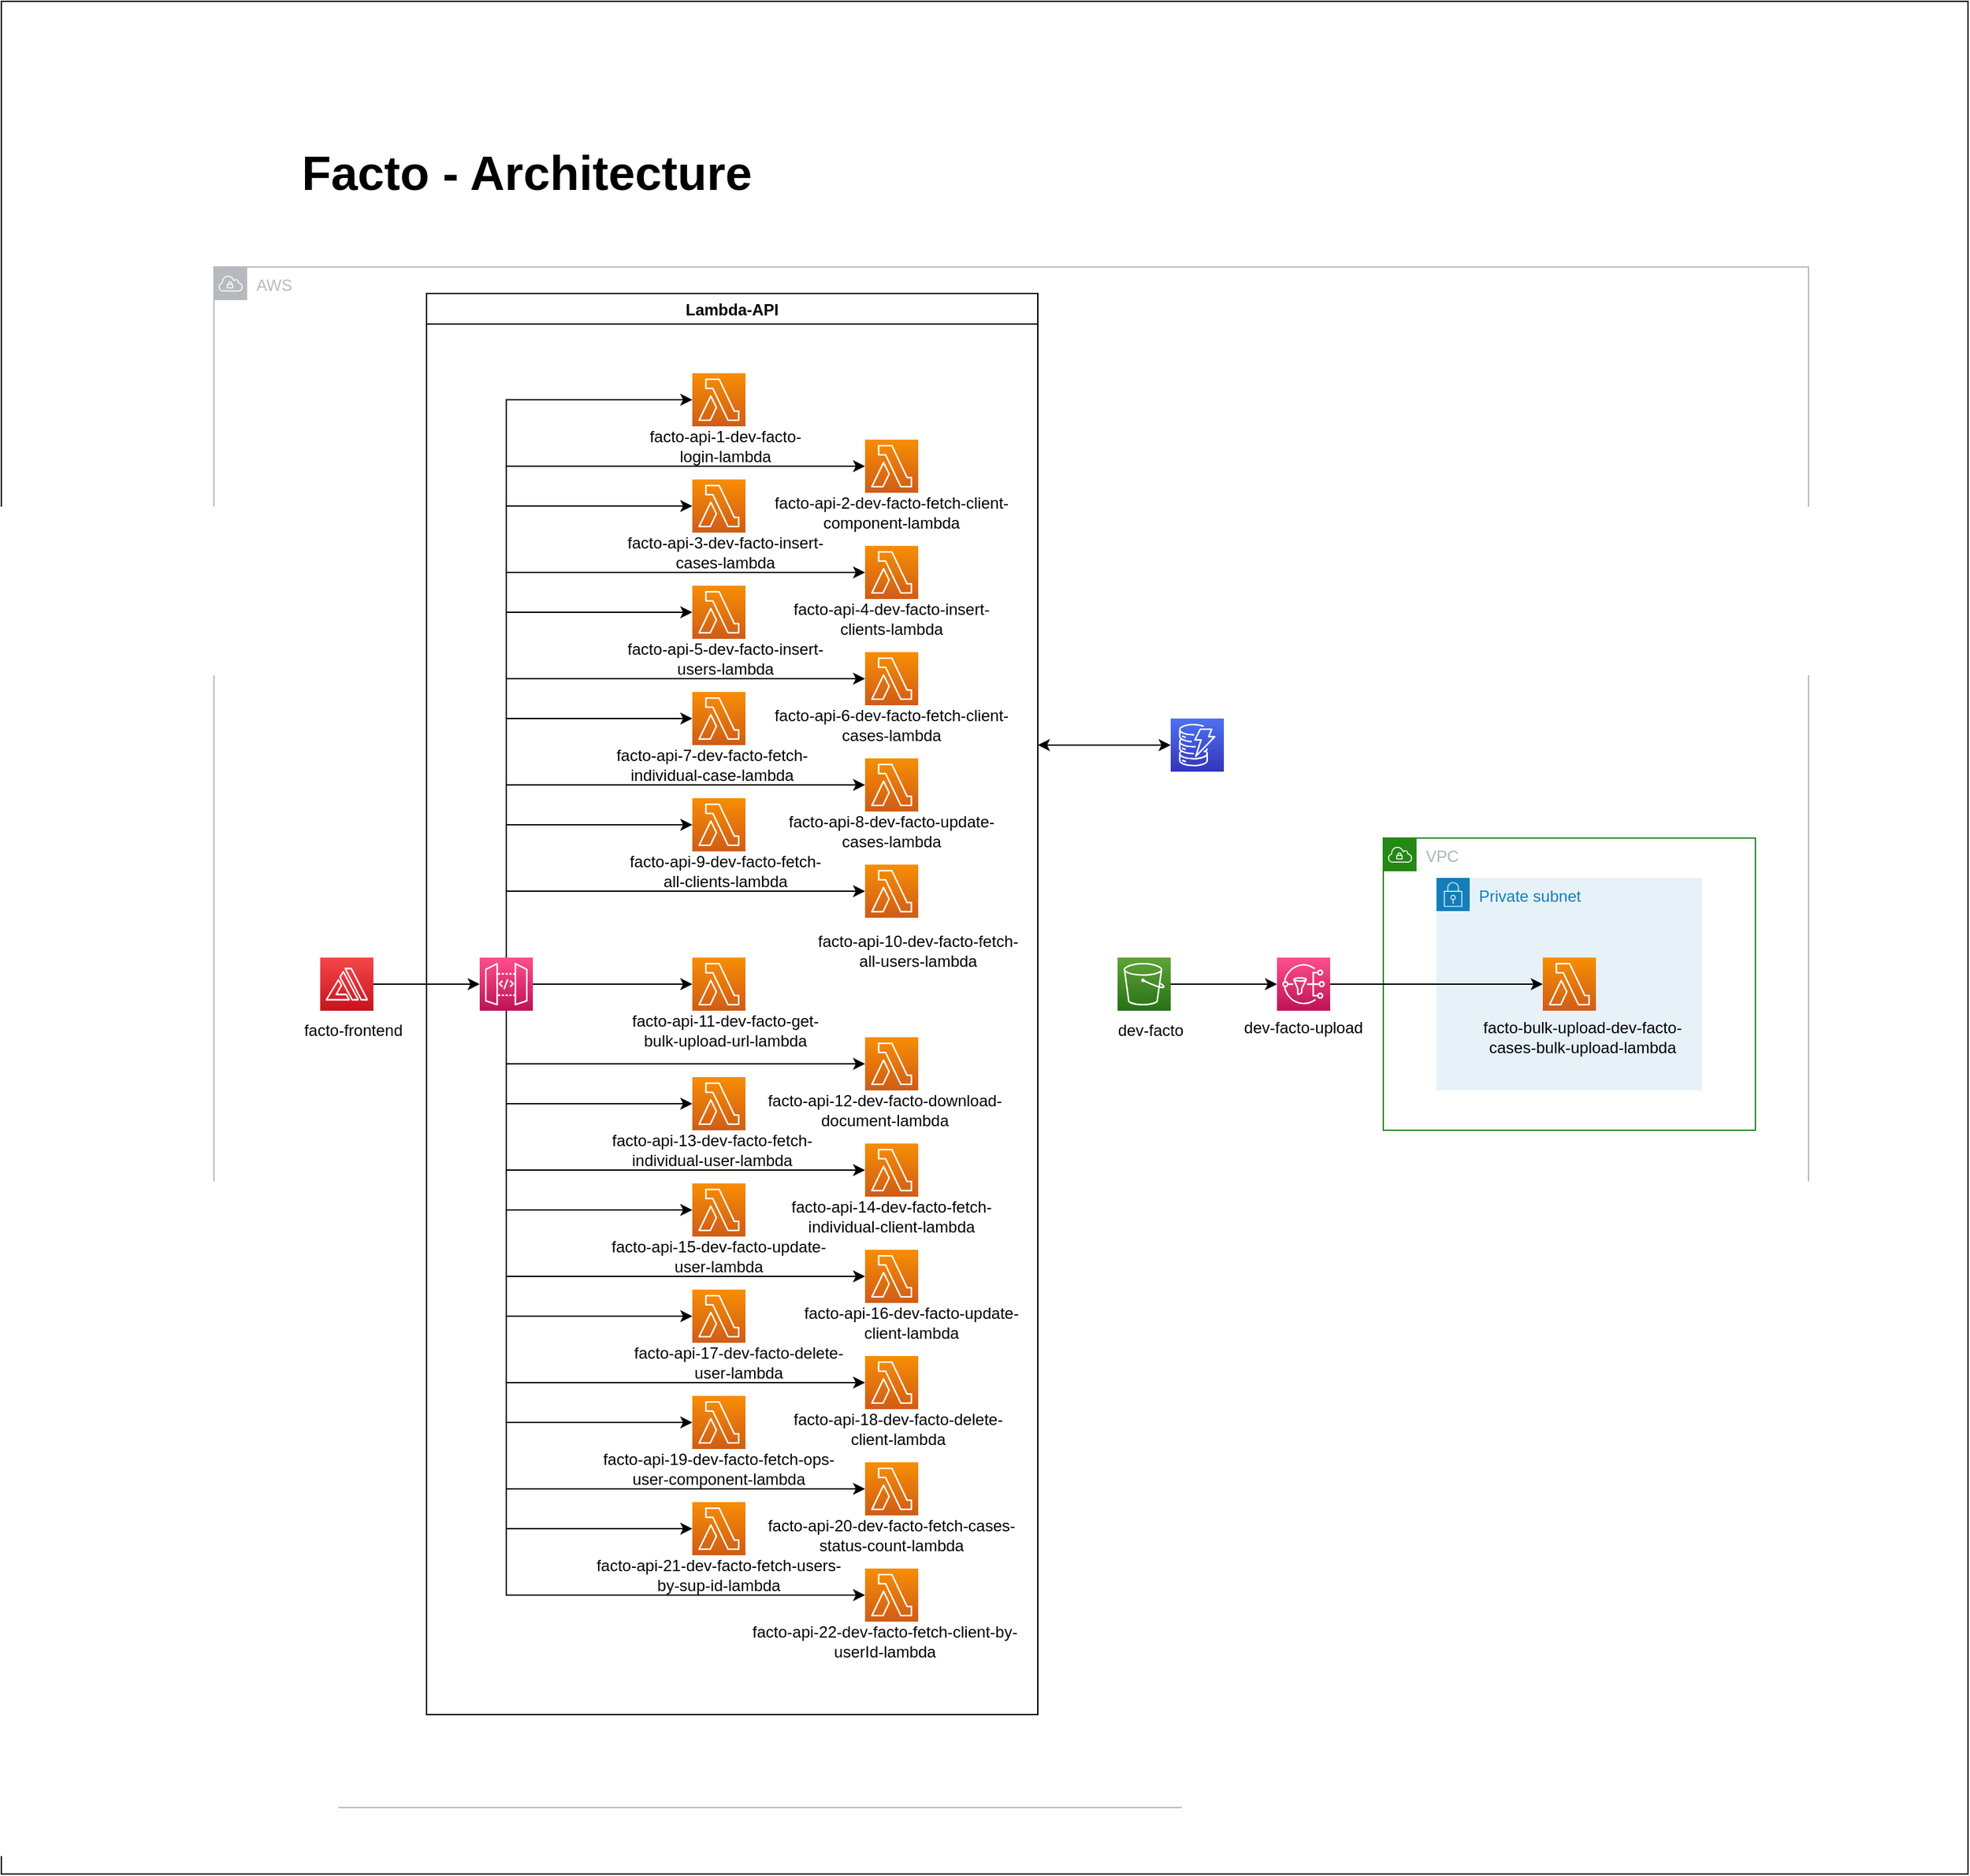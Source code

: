 <mxfile version="20.2.7" type="github">
  <diagram id="A2XSHuqJlMq8rNMNuziP" name="Page-1">
    <mxGraphModel dx="3415" dy="1758" grid="1" gridSize="10" guides="1" tooltips="1" connect="1" arrows="1" fold="1" page="0" pageScale="1" pageWidth="1100" pageHeight="1100" background="#FFFFFF" math="0" shadow="0">
      <root>
        <mxCell id="0" />
        <mxCell id="1" parent="0" />
        <mxCell id="5oaeEAeBF5l6Jmh7AZM0-8" style="edgeStyle=orthogonalEdgeStyle;rounded=0;orthogonalLoop=1;jettySize=auto;html=1;exitX=1;exitY=0.5;exitDx=0;exitDy=0;exitPerimeter=0;entryX=0;entryY=0.5;entryDx=0;entryDy=0;entryPerimeter=0;" edge="1" parent="1" source="ZJu1gmb1K3_EzXzDdYMx-19" target="ZJu1gmb1K3_EzXzDdYMx-107">
          <mxGeometry relative="1" as="geometry" />
        </mxCell>
        <mxCell id="5oaeEAeBF5l6Jmh7AZM0-11" value="" style="rounded=0;whiteSpace=wrap;html=1;fontSize=36;" vertex="1" parent="1">
          <mxGeometry x="40" y="-40" width="1480" height="1410" as="geometry" />
        </mxCell>
        <object label="AWS" id="ZJu1gmb1K3_EzXzDdYMx-7">
          <mxCell parent="0" />
        </object>
        <mxCell id="ZJu1gmb1K3_EzXzDdYMx-51" value="AWS" style="sketch=0;outlineConnect=0;gradientColor=none;html=1;whiteSpace=wrap;fontSize=12;fontStyle=0;shape=mxgraph.aws4.group;grIcon=mxgraph.aws4.group_vpc;strokeColor=#B6BABF;fillColor=none;verticalAlign=top;align=left;spacingLeft=30;fontColor=#B6BABF;dashed=0;" parent="ZJu1gmb1K3_EzXzDdYMx-7" vertex="1">
          <mxGeometry x="200" y="160" width="1200" height="1160" as="geometry" />
        </mxCell>
        <mxCell id="5oaeEAeBF5l6Jmh7AZM0-14" value="&lt;h1&gt;&lt;font style=&quot;font-size: 36px;&quot;&gt;Facto - Architecture&lt;/font&gt;&lt;/h1&gt;" style="text;strokeColor=none;fillColor=none;html=1;fontSize=24;fontStyle=1;verticalAlign=middle;align=center;" vertex="1" parent="ZJu1gmb1K3_EzXzDdYMx-7">
          <mxGeometry x="200" y="40" width="470" height="90" as="geometry" />
        </mxCell>
        <object label="VPC,Subnet,SG" id="ZJu1gmb1K3_EzXzDdYMx-52">
          <mxCell parent="0" />
        </object>
        <mxCell id="ZJu1gmb1K3_EzXzDdYMx-58" value="VPC" style="points=[[0,0],[0.25,0],[0.5,0],[0.75,0],[1,0],[1,0.25],[1,0.5],[1,0.75],[1,1],[0.75,1],[0.5,1],[0.25,1],[0,1],[0,0.75],[0,0.5],[0,0.25]];outlineConnect=0;gradientColor=none;html=1;whiteSpace=wrap;fontSize=12;fontStyle=0;container=1;pointerEvents=0;collapsible=0;recursiveResize=0;shape=mxgraph.aws4.group;grIcon=mxgraph.aws4.group_vpc;strokeColor=#248814;fillColor=none;verticalAlign=top;align=left;spacingLeft=30;fontColor=#AAB7B8;dashed=0;" parent="ZJu1gmb1K3_EzXzDdYMx-52" vertex="1">
          <mxGeometry x="1080" y="590" width="280" height="220" as="geometry" />
        </mxCell>
        <mxCell id="ZJu1gmb1K3_EzXzDdYMx-59" value="Private subnet" style="points=[[0,0],[0.25,0],[0.5,0],[0.75,0],[1,0],[1,0.25],[1,0.5],[1,0.75],[1,1],[0.75,1],[0.5,1],[0.25,1],[0,1],[0,0.75],[0,0.5],[0,0.25]];outlineConnect=0;gradientColor=none;html=1;whiteSpace=wrap;fontSize=12;fontStyle=0;container=1;pointerEvents=0;collapsible=0;recursiveResize=0;shape=mxgraph.aws4.group;grIcon=mxgraph.aws4.group_security_group;grStroke=0;strokeColor=#147EBA;fillColor=#E6F2F8;verticalAlign=top;align=left;spacingLeft=30;fontColor=#147EBA;dashed=0;" parent="ZJu1gmb1K3_EzXzDdYMx-58" vertex="1">
          <mxGeometry x="40" y="30" width="200" height="160" as="geometry" />
        </mxCell>
        <mxCell id="ZJu1gmb1K3_EzXzDdYMx-62" value="" style="sketch=0;points=[[0,0,0],[0.25,0,0],[0.5,0,0],[0.75,0,0],[1,0,0],[0,1,0],[0.25,1,0],[0.5,1,0],[0.75,1,0],[1,1,0],[0,0.25,0],[0,0.5,0],[0,0.75,0],[1,0.25,0],[1,0.5,0],[1,0.75,0]];outlineConnect=0;fontColor=#232F3E;gradientColor=#F78E04;gradientDirection=north;fillColor=#D05C17;strokeColor=#ffffff;dashed=0;verticalLabelPosition=bottom;verticalAlign=top;align=center;html=1;fontSize=12;fontStyle=0;aspect=fixed;shape=mxgraph.aws4.resourceIcon;resIcon=mxgraph.aws4.lambda;" parent="ZJu1gmb1K3_EzXzDdYMx-59" vertex="1">
          <mxGeometry x="80" y="60" width="40" height="40" as="geometry" />
        </mxCell>
        <mxCell id="ZJu1gmb1K3_EzXzDdYMx-63" value="facto-bulk-upload-dev-facto-cases-bulk-upload-lambda" style="text;html=1;strokeColor=none;fillColor=none;align=center;verticalAlign=middle;whiteSpace=wrap;rounded=0;" parent="ZJu1gmb1K3_EzXzDdYMx-59" vertex="1">
          <mxGeometry x="30" y="105" width="160" height="30" as="geometry" />
        </mxCell>
        <object label="Lambda-api" id="ZJu1gmb1K3_EzXzDdYMx-8">
          <mxCell parent="0" />
        </object>
        <mxCell id="ZJu1gmb1K3_EzXzDdYMx-9" value="" style="sketch=0;points=[[0,0,0],[0.25,0,0],[0.5,0,0],[0.75,0,0],[1,0,0],[0,1,0],[0.25,1,0],[0.5,1,0],[0.75,1,0],[1,1,0],[0,0.25,0],[0,0.5,0],[0,0.75,0],[1,0.25,0],[1,0.5,0],[1,0.75,0]];outlineConnect=0;fontColor=#232F3E;gradientColor=#F78E04;gradientDirection=north;fillColor=#D05C17;strokeColor=#ffffff;dashed=0;verticalLabelPosition=bottom;verticalAlign=top;align=center;html=1;fontSize=12;fontStyle=0;aspect=fixed;shape=mxgraph.aws4.resourceIcon;resIcon=mxgraph.aws4.lambda;" parent="ZJu1gmb1K3_EzXzDdYMx-8" vertex="1">
          <mxGeometry x="560" y="240" width="40" height="40" as="geometry" />
        </mxCell>
        <mxCell id="ZJu1gmb1K3_EzXzDdYMx-10" value="" style="sketch=0;points=[[0,0,0],[0.25,0,0],[0.5,0,0],[0.75,0,0],[1,0,0],[0,1,0],[0.25,1,0],[0.5,1,0],[0.75,1,0],[1,1,0],[0,0.25,0],[0,0.5,0],[0,0.75,0],[1,0.25,0],[1,0.5,0],[1,0.75,0]];outlineConnect=0;fontColor=#232F3E;gradientColor=#F78E04;gradientDirection=north;fillColor=#D05C17;strokeColor=#ffffff;dashed=0;verticalLabelPosition=bottom;verticalAlign=top;align=center;html=1;fontSize=12;fontStyle=0;aspect=fixed;shape=mxgraph.aws4.resourceIcon;resIcon=mxgraph.aws4.lambda;" parent="ZJu1gmb1K3_EzXzDdYMx-8" vertex="1">
          <mxGeometry x="690" y="290" width="40" height="40" as="geometry" />
        </mxCell>
        <mxCell id="ZJu1gmb1K3_EzXzDdYMx-11" value="" style="sketch=0;points=[[0,0,0],[0.25,0,0],[0.5,0,0],[0.75,0,0],[1,0,0],[0,1,0],[0.25,1,0],[0.5,1,0],[0.75,1,0],[1,1,0],[0,0.25,0],[0,0.5,0],[0,0.75,0],[1,0.25,0],[1,0.5,0],[1,0.75,0]];outlineConnect=0;fontColor=#232F3E;gradientColor=#F78E04;gradientDirection=north;fillColor=#D05C17;strokeColor=#ffffff;dashed=0;verticalLabelPosition=bottom;verticalAlign=top;align=center;html=1;fontSize=12;fontStyle=0;aspect=fixed;shape=mxgraph.aws4.resourceIcon;resIcon=mxgraph.aws4.lambda;" parent="ZJu1gmb1K3_EzXzDdYMx-8" vertex="1">
          <mxGeometry x="560" y="320" width="40" height="40" as="geometry" />
        </mxCell>
        <mxCell id="ZJu1gmb1K3_EzXzDdYMx-12" value="" style="sketch=0;points=[[0,0,0],[0.25,0,0],[0.5,0,0],[0.75,0,0],[1,0,0],[0,1,0],[0.25,1,0],[0.5,1,0],[0.75,1,0],[1,1,0],[0,0.25,0],[0,0.5,0],[0,0.75,0],[1,0.25,0],[1,0.5,0],[1,0.75,0]];outlineConnect=0;fontColor=#232F3E;gradientColor=#F78E04;gradientDirection=north;fillColor=#D05C17;strokeColor=#ffffff;dashed=0;verticalLabelPosition=bottom;verticalAlign=top;align=center;html=1;fontSize=12;fontStyle=0;aspect=fixed;shape=mxgraph.aws4.resourceIcon;resIcon=mxgraph.aws4.lambda;" parent="ZJu1gmb1K3_EzXzDdYMx-8" vertex="1">
          <mxGeometry x="690" y="370" width="40" height="40" as="geometry" />
        </mxCell>
        <mxCell id="ZJu1gmb1K3_EzXzDdYMx-13" value="" style="sketch=0;points=[[0,0,0],[0.25,0,0],[0.5,0,0],[0.75,0,0],[1,0,0],[0,1,0],[0.25,1,0],[0.5,1,0],[0.75,1,0],[1,1,0],[0,0.25,0],[0,0.5,0],[0,0.75,0],[1,0.25,0],[1,0.5,0],[1,0.75,0]];outlineConnect=0;fontColor=#232F3E;gradientColor=#F78E04;gradientDirection=north;fillColor=#D05C17;strokeColor=#ffffff;dashed=0;verticalLabelPosition=bottom;verticalAlign=top;align=center;html=1;fontSize=12;fontStyle=0;aspect=fixed;shape=mxgraph.aws4.resourceIcon;resIcon=mxgraph.aws4.lambda;" parent="ZJu1gmb1K3_EzXzDdYMx-8" vertex="1">
          <mxGeometry x="560" y="400" width="40" height="40" as="geometry" />
        </mxCell>
        <mxCell id="ZJu1gmb1K3_EzXzDdYMx-14" value="" style="sketch=0;points=[[0,0,0],[0.25,0,0],[0.5,0,0],[0.75,0,0],[1,0,0],[0,1,0],[0.25,1,0],[0.5,1,0],[0.75,1,0],[1,1,0],[0,0.25,0],[0,0.5,0],[0,0.75,0],[1,0.25,0],[1,0.5,0],[1,0.75,0]];outlineConnect=0;fontColor=#232F3E;gradientColor=#F78E04;gradientDirection=north;fillColor=#D05C17;strokeColor=#ffffff;dashed=0;verticalLabelPosition=bottom;verticalAlign=top;align=center;html=1;fontSize=12;fontStyle=0;aspect=fixed;shape=mxgraph.aws4.resourceIcon;resIcon=mxgraph.aws4.lambda;" parent="ZJu1gmb1K3_EzXzDdYMx-8" vertex="1">
          <mxGeometry x="690" y="450" width="40" height="40" as="geometry" />
        </mxCell>
        <mxCell id="ZJu1gmb1K3_EzXzDdYMx-15" value="" style="sketch=0;points=[[0,0,0],[0.25,0,0],[0.5,0,0],[0.75,0,0],[1,0,0],[0,1,0],[0.25,1,0],[0.5,1,0],[0.75,1,0],[1,1,0],[0,0.25,0],[0,0.5,0],[0,0.75,0],[1,0.25,0],[1,0.5,0],[1,0.75,0]];outlineConnect=0;fontColor=#232F3E;gradientColor=#F78E04;gradientDirection=north;fillColor=#D05C17;strokeColor=#ffffff;dashed=0;verticalLabelPosition=bottom;verticalAlign=top;align=center;html=1;fontSize=12;fontStyle=0;aspect=fixed;shape=mxgraph.aws4.resourceIcon;resIcon=mxgraph.aws4.lambda;" parent="ZJu1gmb1K3_EzXzDdYMx-8" vertex="1">
          <mxGeometry x="560" y="480" width="40" height="40" as="geometry" />
        </mxCell>
        <mxCell id="ZJu1gmb1K3_EzXzDdYMx-16" value="" style="sketch=0;points=[[0,0,0],[0.25,0,0],[0.5,0,0],[0.75,0,0],[1,0,0],[0,1,0],[0.25,1,0],[0.5,1,0],[0.75,1,0],[1,1,0],[0,0.25,0],[0,0.5,0],[0,0.75,0],[1,0.25,0],[1,0.5,0],[1,0.75,0]];outlineConnect=0;fontColor=#232F3E;gradientColor=#F78E04;gradientDirection=north;fillColor=#D05C17;strokeColor=#ffffff;dashed=0;verticalLabelPosition=bottom;verticalAlign=top;align=center;html=1;fontSize=12;fontStyle=0;aspect=fixed;shape=mxgraph.aws4.resourceIcon;resIcon=mxgraph.aws4.lambda;" parent="ZJu1gmb1K3_EzXzDdYMx-8" vertex="1">
          <mxGeometry x="690" y="530" width="40" height="40" as="geometry" />
        </mxCell>
        <mxCell id="ZJu1gmb1K3_EzXzDdYMx-17" value="" style="sketch=0;points=[[0,0,0],[0.25,0,0],[0.5,0,0],[0.75,0,0],[1,0,0],[0,1,0],[0.25,1,0],[0.5,1,0],[0.75,1,0],[1,1,0],[0,0.25,0],[0,0.5,0],[0,0.75,0],[1,0.25,0],[1,0.5,0],[1,0.75,0]];outlineConnect=0;fontColor=#232F3E;gradientColor=#F78E04;gradientDirection=north;fillColor=#D05C17;strokeColor=#ffffff;dashed=0;verticalLabelPosition=bottom;verticalAlign=top;align=center;html=1;fontSize=12;fontStyle=0;aspect=fixed;shape=mxgraph.aws4.resourceIcon;resIcon=mxgraph.aws4.lambda;" parent="ZJu1gmb1K3_EzXzDdYMx-8" vertex="1">
          <mxGeometry x="560" y="560" width="40" height="40" as="geometry" />
        </mxCell>
        <mxCell id="ZJu1gmb1K3_EzXzDdYMx-18" value="" style="sketch=0;points=[[0,0,0],[0.25,0,0],[0.5,0,0],[0.75,0,0],[1,0,0],[0,1,0],[0.25,1,0],[0.5,1,0],[0.75,1,0],[1,1,0],[0,0.25,0],[0,0.5,0],[0,0.75,0],[1,0.25,0],[1,0.5,0],[1,0.75,0]];outlineConnect=0;fontColor=#232F3E;gradientColor=#F78E04;gradientDirection=north;fillColor=#D05C17;strokeColor=#ffffff;dashed=0;verticalLabelPosition=bottom;verticalAlign=top;align=center;html=1;fontSize=12;fontStyle=0;aspect=fixed;shape=mxgraph.aws4.resourceIcon;resIcon=mxgraph.aws4.lambda;" parent="ZJu1gmb1K3_EzXzDdYMx-8" vertex="1">
          <mxGeometry x="690" y="610" width="40" height="40" as="geometry" />
        </mxCell>
        <mxCell id="ZJu1gmb1K3_EzXzDdYMx-42" value="facto-api-6-dev-facto-fetch-client-cases-lambda" style="text;html=1;strokeColor=none;fillColor=none;align=center;verticalAlign=middle;whiteSpace=wrap;rounded=0;" parent="ZJu1gmb1K3_EzXzDdYMx-8" vertex="1">
          <mxGeometry x="620" y="490" width="180" height="30" as="geometry" />
        </mxCell>
        <mxCell id="ZJu1gmb1K3_EzXzDdYMx-44" value="facto-api-9-dev-facto-fetch-all-clients-lambda" style="text;html=1;strokeColor=none;fillColor=none;align=center;verticalAlign=middle;whiteSpace=wrap;rounded=0;" parent="ZJu1gmb1K3_EzXzDdYMx-8" vertex="1">
          <mxGeometry x="505" y="600" width="160" height="30" as="geometry" />
        </mxCell>
        <mxCell id="ZJu1gmb1K3_EzXzDdYMx-46" value="facto-api-2-dev-facto-fetch-client-component-lambda" style="text;html=1;strokeColor=none;fillColor=none;align=center;verticalAlign=middle;whiteSpace=wrap;rounded=0;" parent="ZJu1gmb1K3_EzXzDdYMx-8" vertex="1">
          <mxGeometry x="620" y="330" width="180" height="30" as="geometry" />
        </mxCell>
        <mxCell id="ZJu1gmb1K3_EzXzDdYMx-47" value="facto-api-3-dev-facto-insert-cases-lambda" style="text;html=1;strokeColor=none;fillColor=none;align=center;verticalAlign=middle;whiteSpace=wrap;rounded=0;" parent="ZJu1gmb1K3_EzXzDdYMx-8" vertex="1">
          <mxGeometry x="505" y="360" width="160" height="30" as="geometry" />
        </mxCell>
        <mxCell id="ZJu1gmb1K3_EzXzDdYMx-48" value="facto-api-5-dev-facto-insert-users-lambda" style="text;html=1;strokeColor=none;fillColor=none;align=center;verticalAlign=middle;whiteSpace=wrap;rounded=0;" parent="ZJu1gmb1K3_EzXzDdYMx-8" vertex="1">
          <mxGeometry x="500" y="440" width="170" height="30" as="geometry" />
        </mxCell>
        <mxCell id="ZJu1gmb1K3_EzXzDdYMx-49" value="facto-api-4-dev-facto-insert-clients-lambda" style="text;html=1;strokeColor=none;fillColor=none;align=center;verticalAlign=middle;whiteSpace=wrap;rounded=0;" parent="ZJu1gmb1K3_EzXzDdYMx-8" vertex="1">
          <mxGeometry x="620" y="410" width="180" height="30" as="geometry" />
        </mxCell>
        <mxCell id="ZJu1gmb1K3_EzXzDdYMx-50" value="facto-api-1-dev-facto-login-lambda" style="text;html=1;strokeColor=none;fillColor=none;align=center;verticalAlign=middle;whiteSpace=wrap;rounded=0;" parent="ZJu1gmb1K3_EzXzDdYMx-8" vertex="1">
          <mxGeometry x="520" y="280" width="130" height="30" as="geometry" />
        </mxCell>
        <mxCell id="ZJu1gmb1K3_EzXzDdYMx-64" style="edgeStyle=orthogonalEdgeStyle;rounded=0;orthogonalLoop=1;jettySize=auto;html=1;exitX=0.5;exitY=0;exitDx=0;exitDy=0;exitPerimeter=0;entryX=0;entryY=0.5;entryDx=0;entryDy=0;entryPerimeter=0;" parent="ZJu1gmb1K3_EzXzDdYMx-8" source="2r4Qx-0JEMyAotbG9rfD-11" target="ZJu1gmb1K3_EzXzDdYMx-17" edge="1">
          <mxGeometry relative="1" as="geometry" />
        </mxCell>
        <mxCell id="ZJu1gmb1K3_EzXzDdYMx-65" style="edgeStyle=orthogonalEdgeStyle;rounded=0;orthogonalLoop=1;jettySize=auto;html=1;exitX=0.5;exitY=0;exitDx=0;exitDy=0;exitPerimeter=0;entryX=0;entryY=0.5;entryDx=0;entryDy=0;entryPerimeter=0;" parent="ZJu1gmb1K3_EzXzDdYMx-8" source="2r4Qx-0JEMyAotbG9rfD-11" target="ZJu1gmb1K3_EzXzDdYMx-15" edge="1">
          <mxGeometry relative="1" as="geometry" />
        </mxCell>
        <mxCell id="ZJu1gmb1K3_EzXzDdYMx-70" style="edgeStyle=orthogonalEdgeStyle;rounded=0;orthogonalLoop=1;jettySize=auto;html=1;exitX=0.5;exitY=0;exitDx=0;exitDy=0;exitPerimeter=0;entryX=0;entryY=0.5;entryDx=0;entryDy=0;entryPerimeter=0;" parent="ZJu1gmb1K3_EzXzDdYMx-8" source="2r4Qx-0JEMyAotbG9rfD-11" target="ZJu1gmb1K3_EzXzDdYMx-13" edge="1">
          <mxGeometry relative="1" as="geometry" />
        </mxCell>
        <mxCell id="ZJu1gmb1K3_EzXzDdYMx-78" style="edgeStyle=orthogonalEdgeStyle;rounded=0;orthogonalLoop=1;jettySize=auto;html=1;exitX=0.5;exitY=0;exitDx=0;exitDy=0;exitPerimeter=0;entryX=0;entryY=0.5;entryDx=0;entryDy=0;entryPerimeter=0;" parent="ZJu1gmb1K3_EzXzDdYMx-8" source="2r4Qx-0JEMyAotbG9rfD-11" target="ZJu1gmb1K3_EzXzDdYMx-11" edge="1">
          <mxGeometry relative="1" as="geometry" />
        </mxCell>
        <mxCell id="ZJu1gmb1K3_EzXzDdYMx-79" style="edgeStyle=orthogonalEdgeStyle;rounded=0;orthogonalLoop=1;jettySize=auto;html=1;exitX=0.5;exitY=0;exitDx=0;exitDy=0;exitPerimeter=0;entryX=0;entryY=0.5;entryDx=0;entryDy=0;entryPerimeter=0;" parent="ZJu1gmb1K3_EzXzDdYMx-8" source="2r4Qx-0JEMyAotbG9rfD-11" target="ZJu1gmb1K3_EzXzDdYMx-9" edge="1">
          <mxGeometry relative="1" as="geometry" />
        </mxCell>
        <mxCell id="ZJu1gmb1K3_EzXzDdYMx-91" style="edgeStyle=orthogonalEdgeStyle;rounded=0;orthogonalLoop=1;jettySize=auto;html=1;exitX=0.5;exitY=0;exitDx=0;exitDy=0;exitPerimeter=0;entryX=0;entryY=0.5;entryDx=0;entryDy=0;entryPerimeter=0;" parent="ZJu1gmb1K3_EzXzDdYMx-8" source="2r4Qx-0JEMyAotbG9rfD-11" target="ZJu1gmb1K3_EzXzDdYMx-16" edge="1">
          <mxGeometry relative="1" as="geometry" />
        </mxCell>
        <mxCell id="ZJu1gmb1K3_EzXzDdYMx-93" style="edgeStyle=orthogonalEdgeStyle;rounded=0;orthogonalLoop=1;jettySize=auto;html=1;exitX=0.5;exitY=0;exitDx=0;exitDy=0;exitPerimeter=0;entryX=0;entryY=0.5;entryDx=0;entryDy=0;entryPerimeter=0;" parent="ZJu1gmb1K3_EzXzDdYMx-8" source="2r4Qx-0JEMyAotbG9rfD-11" target="ZJu1gmb1K3_EzXzDdYMx-14" edge="1">
          <mxGeometry relative="1" as="geometry" />
        </mxCell>
        <mxCell id="ZJu1gmb1K3_EzXzDdYMx-94" style="edgeStyle=orthogonalEdgeStyle;rounded=0;orthogonalLoop=1;jettySize=auto;html=1;exitX=0.5;exitY=0;exitDx=0;exitDy=0;exitPerimeter=0;entryX=0;entryY=0.5;entryDx=0;entryDy=0;entryPerimeter=0;" parent="ZJu1gmb1K3_EzXzDdYMx-8" source="2r4Qx-0JEMyAotbG9rfD-11" target="ZJu1gmb1K3_EzXzDdYMx-12" edge="1">
          <mxGeometry relative="1" as="geometry" />
        </mxCell>
        <mxCell id="ZJu1gmb1K3_EzXzDdYMx-95" style="edgeStyle=orthogonalEdgeStyle;rounded=0;orthogonalLoop=1;jettySize=auto;html=1;exitX=0.5;exitY=0;exitDx=0;exitDy=0;exitPerimeter=0;entryX=0;entryY=0.5;entryDx=0;entryDy=0;entryPerimeter=0;" parent="ZJu1gmb1K3_EzXzDdYMx-8" source="2r4Qx-0JEMyAotbG9rfD-11" target="ZJu1gmb1K3_EzXzDdYMx-10" edge="1">
          <mxGeometry relative="1" as="geometry" />
        </mxCell>
        <mxCell id="ZJu1gmb1K3_EzXzDdYMx-102" value="Lambda-API" style="swimlane;" parent="ZJu1gmb1K3_EzXzDdYMx-8" vertex="1">
          <mxGeometry x="360" y="180" width="460" height="1070" as="geometry" />
        </mxCell>
        <mxCell id="2r4Qx-0JEMyAotbG9rfD-3" style="edgeStyle=orthogonalEdgeStyle;rounded=0;orthogonalLoop=1;jettySize=auto;html=1;exitX=1;exitY=0.5;exitDx=0;exitDy=0;exitPerimeter=0;entryX=0;entryY=0.5;entryDx=0;entryDy=0;entryPerimeter=0;" parent="ZJu1gmb1K3_EzXzDdYMx-102" source="2r4Qx-0JEMyAotbG9rfD-1" target="2r4Qx-0JEMyAotbG9rfD-11" edge="1">
          <mxGeometry relative="1" as="geometry">
            <mxPoint x="35" y="480" as="targetPoint" />
          </mxGeometry>
        </mxCell>
        <mxCell id="5oaeEAeBF5l6Jmh7AZM0-6" style="edgeStyle=orthogonalEdgeStyle;rounded=0;orthogonalLoop=1;jettySize=auto;html=1;exitX=0.5;exitY=1;exitDx=0;exitDy=0;exitPerimeter=0;entryX=0;entryY=0.5;entryDx=0;entryDy=0;entryPerimeter=0;" edge="1" parent="ZJu1gmb1K3_EzXzDdYMx-102" source="2r4Qx-0JEMyAotbG9rfD-11" target="ZJu1gmb1K3_EzXzDdYMx-23">
          <mxGeometry relative="1" as="geometry" />
        </mxCell>
        <mxCell id="5oaeEAeBF5l6Jmh7AZM0-7" style="edgeStyle=orthogonalEdgeStyle;rounded=0;orthogonalLoop=1;jettySize=auto;html=1;exitX=0.5;exitY=1;exitDx=0;exitDy=0;exitPerimeter=0;entryX=0;entryY=0.5;entryDx=0;entryDy=0;entryPerimeter=0;" edge="1" parent="ZJu1gmb1K3_EzXzDdYMx-102" source="2r4Qx-0JEMyAotbG9rfD-11" target="5oaeEAeBF5l6Jmh7AZM0-2">
          <mxGeometry relative="1" as="geometry" />
        </mxCell>
        <mxCell id="2r4Qx-0JEMyAotbG9rfD-11" value="" style="sketch=0;points=[[0,0,0],[0.25,0,0],[0.5,0,0],[0.75,0,0],[1,0,0],[0,1,0],[0.25,1,0],[0.5,1,0],[0.75,1,0],[1,1,0],[0,0.25,0],[0,0.5,0],[0,0.75,0],[1,0.25,0],[1,0.5,0],[1,0.75,0]];outlineConnect=0;fontColor=#232F3E;gradientColor=#FF4F8B;gradientDirection=north;fillColor=#BC1356;strokeColor=#ffffff;dashed=0;verticalLabelPosition=bottom;verticalAlign=top;align=center;html=1;fontSize=12;fontStyle=0;aspect=fixed;shape=mxgraph.aws4.resourceIcon;resIcon=mxgraph.aws4.api_gateway;" parent="ZJu1gmb1K3_EzXzDdYMx-102" vertex="1">
          <mxGeometry x="40" y="500" width="40" height="40" as="geometry" />
        </mxCell>
        <mxCell id="ZJu1gmb1K3_EzXzDdYMx-43" value="facto-api-7-dev-facto-fetch-individual-case-lambda" style="text;html=1;strokeColor=none;fillColor=none;align=center;verticalAlign=middle;whiteSpace=wrap;rounded=0;" parent="ZJu1gmb1K3_EzXzDdYMx-102" vertex="1">
          <mxGeometry x="120" y="340" width="190" height="30" as="geometry" />
        </mxCell>
        <mxCell id="ZJu1gmb1K3_EzXzDdYMx-45" value="facto-api-8-dev-facto-update-cases-lambda" style="text;html=1;strokeColor=none;fillColor=none;align=center;verticalAlign=middle;whiteSpace=wrap;rounded=0;" parent="ZJu1gmb1K3_EzXzDdYMx-102" vertex="1">
          <mxGeometry x="260" y="390" width="180" height="30" as="geometry" />
        </mxCell>
        <mxCell id="ZJu1gmb1K3_EzXzDdYMx-38" value="facto-api-11-dev-facto-get-bulk-upload-url-lambda" style="text;html=1;strokeColor=none;fillColor=none;align=center;verticalAlign=middle;whiteSpace=wrap;rounded=0;" parent="ZJu1gmb1K3_EzXzDdYMx-102" vertex="1">
          <mxGeometry x="145" y="540" width="160" height="30" as="geometry" />
        </mxCell>
        <mxCell id="ZJu1gmb1K3_EzXzDdYMx-20" value="" style="sketch=0;points=[[0,0,0],[0.25,0,0],[0.5,0,0],[0.75,0,0],[1,0,0],[0,1,0],[0.25,1,0],[0.5,1,0],[0.75,1,0],[1,1,0],[0,0.25,0],[0,0.5,0],[0,0.75,0],[1,0.25,0],[1,0.5,0],[1,0.75,0]];outlineConnect=0;fontColor=#232F3E;gradientColor=#F78E04;gradientDirection=north;fillColor=#D05C17;strokeColor=#ffffff;dashed=0;verticalLabelPosition=bottom;verticalAlign=top;align=center;html=1;fontSize=12;fontStyle=0;aspect=fixed;shape=mxgraph.aws4.resourceIcon;resIcon=mxgraph.aws4.lambda;" parent="ZJu1gmb1K3_EzXzDdYMx-102" vertex="1">
          <mxGeometry x="330" y="560" width="40" height="40" as="geometry" />
        </mxCell>
        <mxCell id="ZJu1gmb1K3_EzXzDdYMx-21" value="" style="sketch=0;points=[[0,0,0],[0.25,0,0],[0.5,0,0],[0.75,0,0],[1,0,0],[0,1,0],[0.25,1,0],[0.5,1,0],[0.75,1,0],[1,1,0],[0,0.25,0],[0,0.5,0],[0,0.75,0],[1,0.25,0],[1,0.5,0],[1,0.75,0]];outlineConnect=0;fontColor=#232F3E;gradientColor=#F78E04;gradientDirection=north;fillColor=#D05C17;strokeColor=#ffffff;dashed=0;verticalLabelPosition=bottom;verticalAlign=top;align=center;html=1;fontSize=12;fontStyle=0;aspect=fixed;shape=mxgraph.aws4.resourceIcon;resIcon=mxgraph.aws4.lambda;" parent="ZJu1gmb1K3_EzXzDdYMx-102" vertex="1">
          <mxGeometry x="200" y="590" width="40" height="40" as="geometry" />
        </mxCell>
        <mxCell id="ZJu1gmb1K3_EzXzDdYMx-22" value="" style="sketch=0;points=[[0,0,0],[0.25,0,0],[0.5,0,0],[0.75,0,0],[1,0,0],[0,1,0],[0.25,1,0],[0.5,1,0],[0.75,1,0],[1,1,0],[0,0.25,0],[0,0.5,0],[0,0.75,0],[1,0.25,0],[1,0.5,0],[1,0.75,0]];outlineConnect=0;fontColor=#232F3E;gradientColor=#F78E04;gradientDirection=north;fillColor=#D05C17;strokeColor=#ffffff;dashed=0;verticalLabelPosition=bottom;verticalAlign=top;align=center;html=1;fontSize=12;fontStyle=0;aspect=fixed;shape=mxgraph.aws4.resourceIcon;resIcon=mxgraph.aws4.lambda;" parent="ZJu1gmb1K3_EzXzDdYMx-102" vertex="1">
          <mxGeometry x="330" y="880" width="40" height="40" as="geometry" />
        </mxCell>
        <mxCell id="ZJu1gmb1K3_EzXzDdYMx-23" value="" style="sketch=0;points=[[0,0,0],[0.25,0,0],[0.5,0,0],[0.75,0,0],[1,0,0],[0,1,0],[0.25,1,0],[0.5,1,0],[0.75,1,0],[1,1,0],[0,0.25,0],[0,0.5,0],[0,0.75,0],[1,0.25,0],[1,0.5,0],[1,0.75,0]];outlineConnect=0;fontColor=#232F3E;gradientColor=#F78E04;gradientDirection=north;fillColor=#D05C17;strokeColor=#ffffff;dashed=0;verticalLabelPosition=bottom;verticalAlign=top;align=center;html=1;fontSize=12;fontStyle=0;aspect=fixed;shape=mxgraph.aws4.resourceIcon;resIcon=mxgraph.aws4.lambda;" parent="ZJu1gmb1K3_EzXzDdYMx-102" vertex="1">
          <mxGeometry x="200" y="910" width="40" height="40" as="geometry" />
        </mxCell>
        <mxCell id="ZJu1gmb1K3_EzXzDdYMx-24" value="" style="sketch=0;points=[[0,0,0],[0.25,0,0],[0.5,0,0],[0.75,0,0],[1,0,0],[0,1,0],[0.25,1,0],[0.5,1,0],[0.75,1,0],[1,1,0],[0,0.25,0],[0,0.5,0],[0,0.75,0],[1,0.25,0],[1,0.5,0],[1,0.75,0]];outlineConnect=0;fontColor=#232F3E;gradientColor=#F78E04;gradientDirection=north;fillColor=#D05C17;strokeColor=#ffffff;dashed=0;verticalLabelPosition=bottom;verticalAlign=top;align=center;html=1;fontSize=12;fontStyle=0;aspect=fixed;shape=mxgraph.aws4.resourceIcon;resIcon=mxgraph.aws4.lambda;" parent="ZJu1gmb1K3_EzXzDdYMx-102" vertex="1">
          <mxGeometry x="330" y="640" width="40" height="40" as="geometry" />
        </mxCell>
        <mxCell id="ZJu1gmb1K3_EzXzDdYMx-25" value="" style="sketch=0;points=[[0,0,0],[0.25,0,0],[0.5,0,0],[0.75,0,0],[1,0,0],[0,1,0],[0.25,1,0],[0.5,1,0],[0.75,1,0],[1,1,0],[0,0.25,0],[0,0.5,0],[0,0.75,0],[1,0.25,0],[1,0.5,0],[1,0.75,0]];outlineConnect=0;fontColor=#232F3E;gradientColor=#F78E04;gradientDirection=north;fillColor=#D05C17;strokeColor=#ffffff;dashed=0;verticalLabelPosition=bottom;verticalAlign=top;align=center;html=1;fontSize=12;fontStyle=0;aspect=fixed;shape=mxgraph.aws4.resourceIcon;resIcon=mxgraph.aws4.lambda;" parent="ZJu1gmb1K3_EzXzDdYMx-102" vertex="1">
          <mxGeometry x="200" y="670" width="40" height="40" as="geometry" />
        </mxCell>
        <mxCell id="ZJu1gmb1K3_EzXzDdYMx-26" value="" style="sketch=0;points=[[0,0,0],[0.25,0,0],[0.5,0,0],[0.75,0,0],[1,0,0],[0,1,0],[0.25,1,0],[0.5,1,0],[0.75,1,0],[1,1,0],[0,0.25,0],[0,0.5,0],[0,0.75,0],[1,0.25,0],[1,0.5,0],[1,0.75,0]];outlineConnect=0;fontColor=#232F3E;gradientColor=#F78E04;gradientDirection=north;fillColor=#D05C17;strokeColor=#ffffff;dashed=0;verticalLabelPosition=bottom;verticalAlign=top;align=center;html=1;fontSize=12;fontStyle=0;aspect=fixed;shape=mxgraph.aws4.resourceIcon;resIcon=mxgraph.aws4.lambda;" parent="ZJu1gmb1K3_EzXzDdYMx-102" vertex="1">
          <mxGeometry x="330" y="720" width="40" height="40" as="geometry" />
        </mxCell>
        <mxCell id="ZJu1gmb1K3_EzXzDdYMx-27" value="" style="sketch=0;points=[[0,0,0],[0.25,0,0],[0.5,0,0],[0.75,0,0],[1,0,0],[0,1,0],[0.25,1,0],[0.5,1,0],[0.75,1,0],[1,1,0],[0,0.25,0],[0,0.5,0],[0,0.75,0],[1,0.25,0],[1,0.5,0],[1,0.75,0]];outlineConnect=0;fontColor=#232F3E;gradientColor=#F78E04;gradientDirection=north;fillColor=#D05C17;strokeColor=#ffffff;dashed=0;verticalLabelPosition=bottom;verticalAlign=top;align=center;html=1;fontSize=12;fontStyle=0;aspect=fixed;shape=mxgraph.aws4.resourceIcon;resIcon=mxgraph.aws4.lambda;" parent="ZJu1gmb1K3_EzXzDdYMx-102" vertex="1">
          <mxGeometry x="200" y="750" width="40" height="40" as="geometry" />
        </mxCell>
        <mxCell id="ZJu1gmb1K3_EzXzDdYMx-28" value="" style="sketch=0;points=[[0,0,0],[0.25,0,0],[0.5,0,0],[0.75,0,0],[1,0,0],[0,1,0],[0.25,1,0],[0.5,1,0],[0.75,1,0],[1,1,0],[0,0.25,0],[0,0.5,0],[0,0.75,0],[1,0.25,0],[1,0.5,0],[1,0.75,0]];outlineConnect=0;fontColor=#232F3E;gradientColor=#F78E04;gradientDirection=north;fillColor=#D05C17;strokeColor=#ffffff;dashed=0;verticalLabelPosition=bottom;verticalAlign=top;align=center;html=1;fontSize=12;fontStyle=0;aspect=fixed;shape=mxgraph.aws4.resourceIcon;resIcon=mxgraph.aws4.lambda;" parent="ZJu1gmb1K3_EzXzDdYMx-102" vertex="1">
          <mxGeometry x="330" y="800" width="40" height="40" as="geometry" />
        </mxCell>
        <mxCell id="ZJu1gmb1K3_EzXzDdYMx-29" value="" style="sketch=0;points=[[0,0,0],[0.25,0,0],[0.5,0,0],[0.75,0,0],[1,0,0],[0,1,0],[0.25,1,0],[0.5,1,0],[0.75,1,0],[1,1,0],[0,0.25,0],[0,0.5,0],[0,0.75,0],[1,0.25,0],[1,0.5,0],[1,0.75,0]];outlineConnect=0;fontColor=#232F3E;gradientColor=#F78E04;gradientDirection=north;fillColor=#D05C17;strokeColor=#ffffff;dashed=0;verticalLabelPosition=bottom;verticalAlign=top;align=center;html=1;fontSize=12;fontStyle=0;aspect=fixed;shape=mxgraph.aws4.resourceIcon;resIcon=mxgraph.aws4.lambda;" parent="ZJu1gmb1K3_EzXzDdYMx-102" vertex="1">
          <mxGeometry x="200" y="830" width="40" height="40" as="geometry" />
        </mxCell>
        <mxCell id="ZJu1gmb1K3_EzXzDdYMx-32" value="facto-api-19-dev-facto-fetch-ops-user-component-lambda" style="text;html=1;strokeColor=none;fillColor=none;align=center;verticalAlign=middle;whiteSpace=wrap;rounded=0;" parent="ZJu1gmb1K3_EzXzDdYMx-102" vertex="1">
          <mxGeometry x="120" y="870" width="200" height="30" as="geometry" />
        </mxCell>
        <mxCell id="ZJu1gmb1K3_EzXzDdYMx-33" value="facto-api-18-dev-facto-delete-client-lambda" style="text;html=1;strokeColor=none;fillColor=none;align=center;verticalAlign=middle;whiteSpace=wrap;rounded=0;" parent="ZJu1gmb1K3_EzXzDdYMx-102" vertex="1">
          <mxGeometry x="270" y="840" width="170" height="30" as="geometry" />
        </mxCell>
        <mxCell id="ZJu1gmb1K3_EzXzDdYMx-34" value="facto-api-14-dev-facto-fetch-individual-client-lambda" style="text;html=1;strokeColor=none;fillColor=none;align=center;verticalAlign=middle;whiteSpace=wrap;rounded=0;" parent="ZJu1gmb1K3_EzXzDdYMx-102" vertex="1">
          <mxGeometry x="250" y="680" width="200" height="30" as="geometry" />
        </mxCell>
        <mxCell id="ZJu1gmb1K3_EzXzDdYMx-36" value="facto-api-17-dev-facto-delete-user-lambda" style="text;html=1;strokeColor=none;fillColor=none;align=center;verticalAlign=middle;whiteSpace=wrap;rounded=0;" parent="ZJu1gmb1K3_EzXzDdYMx-102" vertex="1">
          <mxGeometry x="150" y="790" width="170" height="30" as="geometry" />
        </mxCell>
        <mxCell id="ZJu1gmb1K3_EzXzDdYMx-37" value="facto-api-16-dev-facto-update-client-lambda" style="text;html=1;strokeColor=none;fillColor=none;align=center;verticalAlign=middle;whiteSpace=wrap;rounded=0;" parent="ZJu1gmb1K3_EzXzDdYMx-102" vertex="1">
          <mxGeometry x="280" y="760" width="170" height="30" as="geometry" />
        </mxCell>
        <mxCell id="ZJu1gmb1K3_EzXzDdYMx-103" style="edgeStyle=orthogonalEdgeStyle;rounded=0;orthogonalLoop=1;jettySize=auto;html=1;exitX=0.5;exitY=1;exitDx=0;exitDy=0;exitPerimeter=0;entryX=0;entryY=0.5;entryDx=0;entryDy=0;entryPerimeter=0;" parent="ZJu1gmb1K3_EzXzDdYMx-102" source="2r4Qx-0JEMyAotbG9rfD-11" target="ZJu1gmb1K3_EzXzDdYMx-20" edge="1">
          <mxGeometry relative="1" as="geometry" />
        </mxCell>
        <mxCell id="ZJu1gmb1K3_EzXzDdYMx-41" value="facto-api-12-dev-facto-download-document-lambda" style="text;html=1;strokeColor=none;fillColor=none;align=center;verticalAlign=middle;whiteSpace=wrap;rounded=0;" parent="ZJu1gmb1K3_EzXzDdYMx-102" vertex="1">
          <mxGeometry x="250" y="600" width="190" height="30" as="geometry" />
        </mxCell>
        <mxCell id="ZJu1gmb1K3_EzXzDdYMx-76" style="edgeStyle=orthogonalEdgeStyle;rounded=0;orthogonalLoop=1;jettySize=auto;html=1;exitX=0.5;exitY=1;exitDx=0;exitDy=0;exitPerimeter=0;entryX=0;entryY=0.5;entryDx=0;entryDy=0;entryPerimeter=0;" parent="ZJu1gmb1K3_EzXzDdYMx-102" source="2r4Qx-0JEMyAotbG9rfD-11" target="ZJu1gmb1K3_EzXzDdYMx-21" edge="1">
          <mxGeometry relative="1" as="geometry" />
        </mxCell>
        <mxCell id="ZJu1gmb1K3_EzXzDdYMx-40" value="facto-api-13-dev-facto-fetch-individual-user-lambda" style="text;html=1;strokeColor=none;fillColor=none;align=center;verticalAlign=middle;whiteSpace=wrap;rounded=0;" parent="ZJu1gmb1K3_EzXzDdYMx-102" vertex="1">
          <mxGeometry x="125" y="630" width="180" height="30" as="geometry" />
        </mxCell>
        <mxCell id="ZJu1gmb1K3_EzXzDdYMx-83" style="edgeStyle=orthogonalEdgeStyle;rounded=0;orthogonalLoop=1;jettySize=auto;html=1;exitX=0.5;exitY=1;exitDx=0;exitDy=0;exitPerimeter=0;entryX=0;entryY=0.5;entryDx=0;entryDy=0;entryPerimeter=0;" parent="ZJu1gmb1K3_EzXzDdYMx-102" source="2r4Qx-0JEMyAotbG9rfD-11" target="ZJu1gmb1K3_EzXzDdYMx-22" edge="1">
          <mxGeometry relative="1" as="geometry" />
        </mxCell>
        <mxCell id="ZJu1gmb1K3_EzXzDdYMx-35" value="facto-api-15-dev-facto-update-user-lambda" style="text;html=1;strokeColor=none;fillColor=none;align=center;verticalAlign=middle;whiteSpace=wrap;rounded=0;" parent="ZJu1gmb1K3_EzXzDdYMx-102" vertex="1">
          <mxGeometry x="130" y="710" width="180" height="30" as="geometry" />
        </mxCell>
        <mxCell id="ZJu1gmb1K3_EzXzDdYMx-30" value="facto-api-20-dev-facto-fetch-cases-status-count-lambda" style="text;html=1;strokeColor=none;fillColor=none;align=center;verticalAlign=middle;whiteSpace=wrap;rounded=0;" parent="ZJu1gmb1K3_EzXzDdYMx-102" vertex="1">
          <mxGeometry x="240" y="920" width="220" height="30" as="geometry" />
        </mxCell>
        <mxCell id="ZJu1gmb1K3_EzXzDdYMx-101" style="edgeStyle=orthogonalEdgeStyle;rounded=0;orthogonalLoop=1;jettySize=auto;html=1;exitX=0.5;exitY=1;exitDx=0;exitDy=0;exitPerimeter=0;entryX=0;entryY=0.5;entryDx=0;entryDy=0;entryPerimeter=0;" parent="ZJu1gmb1K3_EzXzDdYMx-102" source="2r4Qx-0JEMyAotbG9rfD-11" target="ZJu1gmb1K3_EzXzDdYMx-24" edge="1">
          <mxGeometry relative="1" as="geometry" />
        </mxCell>
        <mxCell id="ZJu1gmb1K3_EzXzDdYMx-31" value="facto-api-21-dev-facto-fetch-users-by-sup-id-lambda" style="text;html=1;strokeColor=none;fillColor=none;align=center;verticalAlign=middle;whiteSpace=wrap;rounded=0;" parent="ZJu1gmb1K3_EzXzDdYMx-102" vertex="1">
          <mxGeometry x="120" y="950" width="200" height="30" as="geometry" />
        </mxCell>
        <mxCell id="ZJu1gmb1K3_EzXzDdYMx-77" style="edgeStyle=orthogonalEdgeStyle;rounded=0;orthogonalLoop=1;jettySize=auto;html=1;exitX=0.5;exitY=1;exitDx=0;exitDy=0;exitPerimeter=0;entryX=0;entryY=0.5;entryDx=0;entryDy=0;entryPerimeter=0;" parent="ZJu1gmb1K3_EzXzDdYMx-102" source="2r4Qx-0JEMyAotbG9rfD-11" target="ZJu1gmb1K3_EzXzDdYMx-25" edge="1">
          <mxGeometry relative="1" as="geometry" />
        </mxCell>
        <mxCell id="5oaeEAeBF5l6Jmh7AZM0-3" value="facto-api-22-dev-facto-fetch-client-by-userId-lambda" style="text;html=1;strokeColor=none;fillColor=none;align=center;verticalAlign=middle;whiteSpace=wrap;rounded=0;" vertex="1" parent="ZJu1gmb1K3_EzXzDdYMx-102">
          <mxGeometry x="240" y="1000" width="210" height="30" as="geometry" />
        </mxCell>
        <mxCell id="5oaeEAeBF5l6Jmh7AZM0-2" value="" style="sketch=0;points=[[0,0,0],[0.25,0,0],[0.5,0,0],[0.75,0,0],[1,0,0],[0,1,0],[0.25,1,0],[0.5,1,0],[0.75,1,0],[1,1,0],[0,0.25,0],[0,0.5,0],[0,0.75,0],[1,0.25,0],[1,0.5,0],[1,0.75,0]];outlineConnect=0;fontColor=#232F3E;gradientColor=#F78E04;gradientDirection=north;fillColor=#D05C17;strokeColor=#ffffff;dashed=0;verticalLabelPosition=bottom;verticalAlign=top;align=center;html=1;fontSize=12;fontStyle=0;aspect=fixed;shape=mxgraph.aws4.resourceIcon;resIcon=mxgraph.aws4.lambda;" vertex="1" parent="ZJu1gmb1K3_EzXzDdYMx-102">
          <mxGeometry x="330" y="960" width="40" height="40" as="geometry" />
        </mxCell>
        <mxCell id="ZJu1gmb1K3_EzXzDdYMx-85" style="edgeStyle=orthogonalEdgeStyle;rounded=0;orthogonalLoop=1;jettySize=auto;html=1;exitX=0.5;exitY=1;exitDx=0;exitDy=0;exitPerimeter=0;entryX=0;entryY=0.5;entryDx=0;entryDy=0;entryPerimeter=0;" parent="ZJu1gmb1K3_EzXzDdYMx-102" source="2r4Qx-0JEMyAotbG9rfD-11" target="ZJu1gmb1K3_EzXzDdYMx-26" edge="1">
          <mxGeometry relative="1" as="geometry" />
        </mxCell>
        <mxCell id="ZJu1gmb1K3_EzXzDdYMx-80" style="edgeStyle=orthogonalEdgeStyle;rounded=0;orthogonalLoop=1;jettySize=auto;html=1;exitX=0.5;exitY=1;exitDx=0;exitDy=0;exitPerimeter=0;entryX=0;entryY=0.5;entryDx=0;entryDy=0;entryPerimeter=0;" parent="ZJu1gmb1K3_EzXzDdYMx-102" source="2r4Qx-0JEMyAotbG9rfD-11" target="ZJu1gmb1K3_EzXzDdYMx-27" edge="1">
          <mxGeometry relative="1" as="geometry" />
        </mxCell>
        <mxCell id="ZJu1gmb1K3_EzXzDdYMx-84" style="edgeStyle=orthogonalEdgeStyle;rounded=0;orthogonalLoop=1;jettySize=auto;html=1;exitX=0.5;exitY=1;exitDx=0;exitDy=0;exitPerimeter=0;entryX=0;entryY=0.5;entryDx=0;entryDy=0;entryPerimeter=0;" parent="ZJu1gmb1K3_EzXzDdYMx-102" source="2r4Qx-0JEMyAotbG9rfD-11" target="ZJu1gmb1K3_EzXzDdYMx-28" edge="1">
          <mxGeometry relative="1" as="geometry" />
        </mxCell>
        <mxCell id="ZJu1gmb1K3_EzXzDdYMx-81" style="edgeStyle=orthogonalEdgeStyle;rounded=0;orthogonalLoop=1;jettySize=auto;html=1;exitX=0.5;exitY=1;exitDx=0;exitDy=0;exitPerimeter=0;entryX=0;entryY=0.5;entryDx=0;entryDy=0;entryPerimeter=0;" parent="ZJu1gmb1K3_EzXzDdYMx-102" source="2r4Qx-0JEMyAotbG9rfD-11" target="ZJu1gmb1K3_EzXzDdYMx-29" edge="1">
          <mxGeometry relative="1" as="geometry" />
        </mxCell>
        <mxCell id="ZJu1gmb1K3_EzXzDdYMx-129" style="edgeStyle=orthogonalEdgeStyle;rounded=0;orthogonalLoop=1;jettySize=auto;html=1;exitX=1;exitY=0.5;exitDx=0;exitDy=0;exitPerimeter=0;" parent="ZJu1gmb1K3_EzXzDdYMx-102" edge="1">
          <mxGeometry relative="1" as="geometry">
            <mxPoint x="200" y="520" as="targetPoint" />
            <mxPoint x="80" y="520" as="sourcePoint" />
          </mxGeometry>
        </mxCell>
        <mxCell id="ZJu1gmb1K3_EzXzDdYMx-19" value="" style="sketch=0;points=[[0,0,0],[0.25,0,0],[0.5,0,0],[0.75,0,0],[1,0,0],[0,1,0],[0.25,1,0],[0.5,1,0],[0.75,1,0],[1,1,0],[0,0.25,0],[0,0.5,0],[0,0.75,0],[1,0.25,0],[1,0.5,0],[1,0.75,0]];outlineConnect=0;fontColor=#232F3E;gradientColor=#F78E04;gradientDirection=north;fillColor=#D05C17;strokeColor=#ffffff;dashed=0;verticalLabelPosition=bottom;verticalAlign=top;align=center;html=1;fontSize=12;fontStyle=0;aspect=fixed;shape=mxgraph.aws4.resourceIcon;resIcon=mxgraph.aws4.lambda;" parent="ZJu1gmb1K3_EzXzDdYMx-102" vertex="1">
          <mxGeometry x="200" y="500" width="40" height="40" as="geometry" />
        </mxCell>
        <mxCell id="5oaeEAeBF5l6Jmh7AZM0-9" value="facto-api-10-dev-facto-fetch-all-users-lambda" style="text;html=1;strokeColor=none;fillColor=none;align=center;verticalAlign=middle;whiteSpace=wrap;rounded=0;" vertex="1" parent="ZJu1gmb1K3_EzXzDdYMx-102">
          <mxGeometry x="290" y="480" width="160" height="30" as="geometry" />
        </mxCell>
        <mxCell id="ZJu1gmb1K3_EzXzDdYMx-105" value="facto-frontend" style="text;html=1;strokeColor=none;fillColor=none;align=center;verticalAlign=middle;whiteSpace=wrap;rounded=0;" parent="ZJu1gmb1K3_EzXzDdYMx-8" vertex="1">
          <mxGeometry x="240" y="720" width="130" height="30" as="geometry" />
        </mxCell>
        <mxCell id="ZJu1gmb1K3_EzXzDdYMx-130" style="edgeStyle=orthogonalEdgeStyle;rounded=0;orthogonalLoop=1;jettySize=auto;html=1;exitX=0.5;exitY=0;exitDx=0;exitDy=0;exitPerimeter=0;entryX=0;entryY=0.5;entryDx=0;entryDy=0;entryPerimeter=0;" parent="ZJu1gmb1K3_EzXzDdYMx-8" edge="1">
          <mxGeometry relative="1" as="geometry">
            <mxPoint x="420" y="640" as="sourcePoint" />
            <mxPoint x="690" y="630" as="targetPoint" />
            <Array as="points">
              <mxPoint x="420" y="630" />
            </Array>
          </mxGeometry>
        </mxCell>
        <object label="Additional Services" id="ZJu1gmb1K3_EzXzDdYMx-106">
          <mxCell parent="0" />
        </object>
        <mxCell id="ZJu1gmb1K3_EzXzDdYMx-114" style="edgeStyle=orthogonalEdgeStyle;rounded=0;orthogonalLoop=1;jettySize=auto;html=1;exitX=1;exitY=0.5;exitDx=0;exitDy=0;exitPerimeter=0;entryX=0;entryY=0.5;entryDx=0;entryDy=0;entryPerimeter=0;" parent="ZJu1gmb1K3_EzXzDdYMx-106" source="ZJu1gmb1K3_EzXzDdYMx-107" target="ZJu1gmb1K3_EzXzDdYMx-108" edge="1">
          <mxGeometry relative="1" as="geometry" />
        </mxCell>
        <mxCell id="ZJu1gmb1K3_EzXzDdYMx-107" value="" style="sketch=0;points=[[0,0,0],[0.25,0,0],[0.5,0,0],[0.75,0,0],[1,0,0],[0,1,0],[0.25,1,0],[0.5,1,0],[0.75,1,0],[1,1,0],[0,0.25,0],[0,0.5,0],[0,0.75,0],[1,0.25,0],[1,0.5,0],[1,0.75,0]];outlineConnect=0;fontColor=#232F3E;gradientColor=#60A337;gradientDirection=north;fillColor=#277116;strokeColor=#ffffff;dashed=0;verticalLabelPosition=bottom;verticalAlign=top;align=center;html=1;fontSize=12;fontStyle=0;aspect=fixed;shape=mxgraph.aws4.resourceIcon;resIcon=mxgraph.aws4.s3;" parent="ZJu1gmb1K3_EzXzDdYMx-106" vertex="1">
          <mxGeometry x="880" y="680" width="40" height="40" as="geometry" />
        </mxCell>
        <mxCell id="ZJu1gmb1K3_EzXzDdYMx-119" style="edgeStyle=orthogonalEdgeStyle;rounded=0;orthogonalLoop=1;jettySize=auto;html=1;exitX=1;exitY=0.5;exitDx=0;exitDy=0;exitPerimeter=0;" parent="ZJu1gmb1K3_EzXzDdYMx-106" source="ZJu1gmb1K3_EzXzDdYMx-108" target="ZJu1gmb1K3_EzXzDdYMx-62" edge="1">
          <mxGeometry relative="1" as="geometry" />
        </mxCell>
        <mxCell id="ZJu1gmb1K3_EzXzDdYMx-108" value="" style="sketch=0;points=[[0,0,0],[0.25,0,0],[0.5,0,0],[0.75,0,0],[1,0,0],[0,1,0],[0.25,1,0],[0.5,1,0],[0.75,1,0],[1,1,0],[0,0.25,0],[0,0.5,0],[0,0.75,0],[1,0.25,0],[1,0.5,0],[1,0.75,0]];outlineConnect=0;fontColor=#232F3E;gradientColor=#FF4F8B;gradientDirection=north;fillColor=#BC1356;strokeColor=#ffffff;dashed=0;verticalLabelPosition=bottom;verticalAlign=top;align=center;html=1;fontSize=12;fontStyle=0;aspect=fixed;shape=mxgraph.aws4.resourceIcon;resIcon=mxgraph.aws4.sns;" parent="ZJu1gmb1K3_EzXzDdYMx-106" vertex="1">
          <mxGeometry x="1000" y="680" width="40" height="40" as="geometry" />
        </mxCell>
        <mxCell id="ZJu1gmb1K3_EzXzDdYMx-109" value="dev-facto" style="text;html=1;strokeColor=none;fillColor=none;align=center;verticalAlign=middle;whiteSpace=wrap;rounded=0;" parent="ZJu1gmb1K3_EzXzDdYMx-106" vertex="1">
          <mxGeometry x="850" y="720" width="110" height="30" as="geometry" />
        </mxCell>
        <mxCell id="ZJu1gmb1K3_EzXzDdYMx-111" value="" style="sketch=0;points=[[0,0,0],[0.25,0,0],[0.5,0,0],[0.75,0,0],[1,0,0],[0,1,0],[0.25,1,0],[0.5,1,0],[0.75,1,0],[1,1,0],[0,0.25,0],[0,0.5,0],[0,0.75,0],[1,0.25,0],[1,0.5,0],[1,0.75,0]];outlineConnect=0;fontColor=#232F3E;gradientColor=#4D72F3;gradientDirection=north;fillColor=#3334B9;strokeColor=#ffffff;dashed=0;verticalLabelPosition=bottom;verticalAlign=top;align=center;html=1;fontSize=12;fontStyle=0;aspect=fixed;shape=mxgraph.aws4.resourceIcon;resIcon=mxgraph.aws4.dynamodb;" parent="ZJu1gmb1K3_EzXzDdYMx-106" vertex="1">
          <mxGeometry x="920" y="500" width="40" height="40" as="geometry" />
        </mxCell>
        <mxCell id="ZJu1gmb1K3_EzXzDdYMx-113" value="dev-facto-upload" style="text;html=1;strokeColor=none;fillColor=none;align=center;verticalAlign=middle;whiteSpace=wrap;rounded=0;" parent="ZJu1gmb1K3_EzXzDdYMx-106" vertex="1">
          <mxGeometry x="960" y="720" width="120" height="25" as="geometry" />
        </mxCell>
        <mxCell id="ZJu1gmb1K3_EzXzDdYMx-123" value="" style="endArrow=classic;startArrow=classic;html=1;rounded=0;entryX=0;entryY=0.5;entryDx=0;entryDy=0;entryPerimeter=0;" parent="ZJu1gmb1K3_EzXzDdYMx-106" target="ZJu1gmb1K3_EzXzDdYMx-111" edge="1">
          <mxGeometry width="50" height="50" relative="1" as="geometry">
            <mxPoint x="820" y="520" as="sourcePoint" />
            <mxPoint x="680" y="500" as="targetPoint" />
            <Array as="points" />
          </mxGeometry>
        </mxCell>
        <mxCell id="2r4Qx-0JEMyAotbG9rfD-1" value="" style="sketch=0;points=[[0,0,0],[0.25,0,0],[0.5,0,0],[0.75,0,0],[1,0,0],[0,1,0],[0.25,1,0],[0.5,1,0],[0.75,1,0],[1,1,0],[0,0.25,0],[0,0.5,0],[0,0.75,0],[1,0.25,0],[1,0.5,0],[1,0.75,0]];outlineConnect=0;fontColor=#232F3E;gradientColor=#F54749;gradientDirection=north;fillColor=#C7131F;strokeColor=#ffffff;dashed=0;verticalLabelPosition=bottom;verticalAlign=top;align=center;html=1;fontSize=12;fontStyle=0;aspect=fixed;shape=mxgraph.aws4.resourceIcon;resIcon=mxgraph.aws4.amplify;" parent="ZJu1gmb1K3_EzXzDdYMx-106" vertex="1">
          <mxGeometry x="280" y="680" width="40" height="40" as="geometry" />
        </mxCell>
      </root>
    </mxGraphModel>
  </diagram>
</mxfile>

